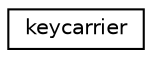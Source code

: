 digraph "Graphical Class Hierarchy"
{
  edge [fontname="Helvetica",fontsize="10",labelfontname="Helvetica",labelfontsize="10"];
  node [fontname="Helvetica",fontsize="10",shape=record];
  rankdir="LR";
  Node0 [label="keycarrier",height=0.2,width=0.4,color="black", fillcolor="white", style="filled",URL="$db/d8b/structkeycarrier.html"];
}
